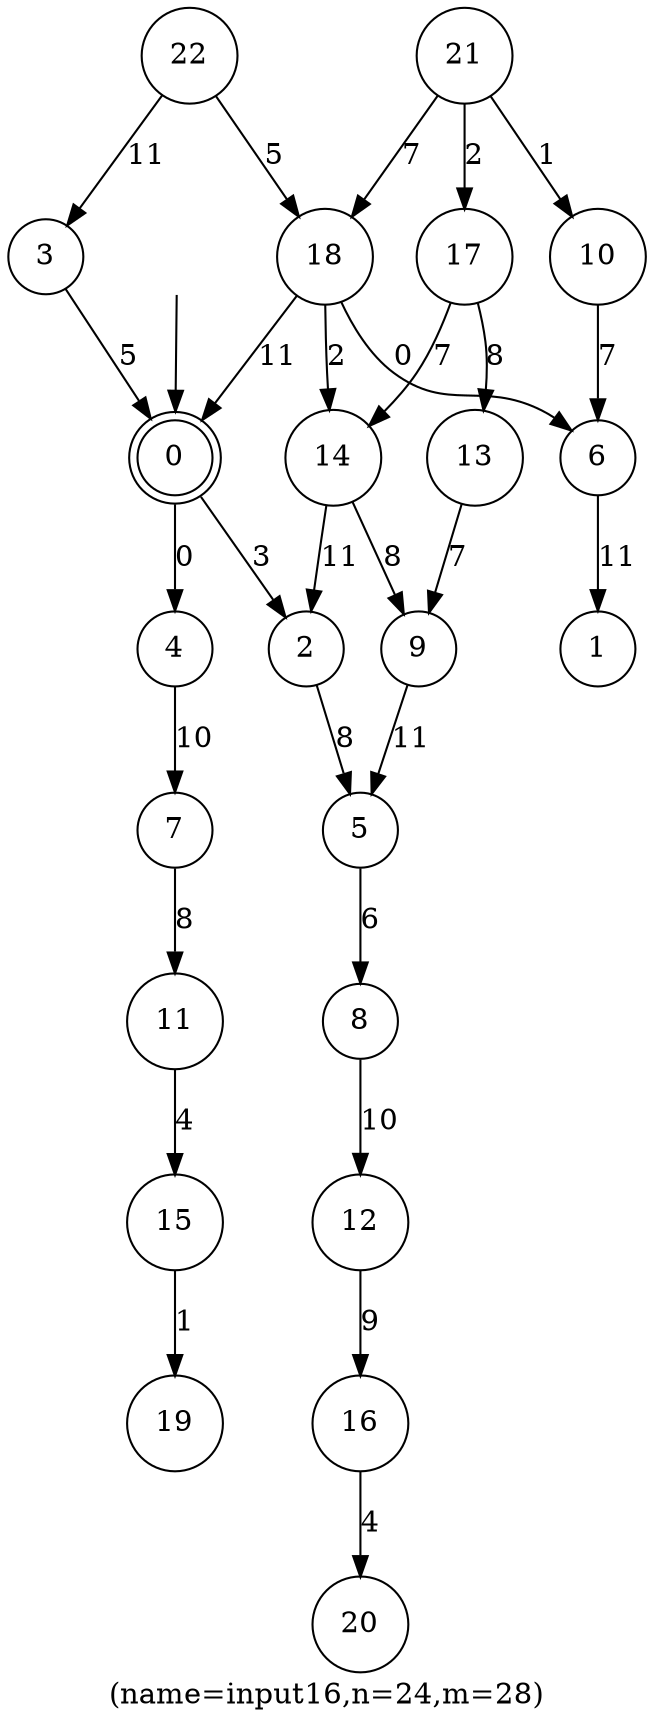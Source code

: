 digraph input16{
	label="(name=input16,n=24,m=28)";
	_nil [style = "invis"];
	node [shape = doublecircle]; 0;
	node [shape = circle];
	_nil -> 0;
	0->4[label="0"];
	18->6[label="0"];
	15->19[label="1"];
	21->10[label="1"];
	18->14[label="2"];
	21->17[label="2"];
	0->2[label="3"];
	11->15[label="4"];
	16->20[label="4"];
	3->0[label="5"];
	22->18[label="5"];
	5->8[label="6"];
	10->6[label="7"];
	13->9[label="7"];
	17->14[label="7"];
	21->18[label="7"];
	2->5[label="8"];
	7->11[label="8"];
	14->9[label="8"];
	17->13[label="8"];
	12->16[label="9"];
	4->7[label="10"];
	8->12[label="10"];
	6->1[label="11"];
	14->2[label="11"];
	9->5[label="11"];
	22->3[label="11"];
	18->0[label="11"];
}
